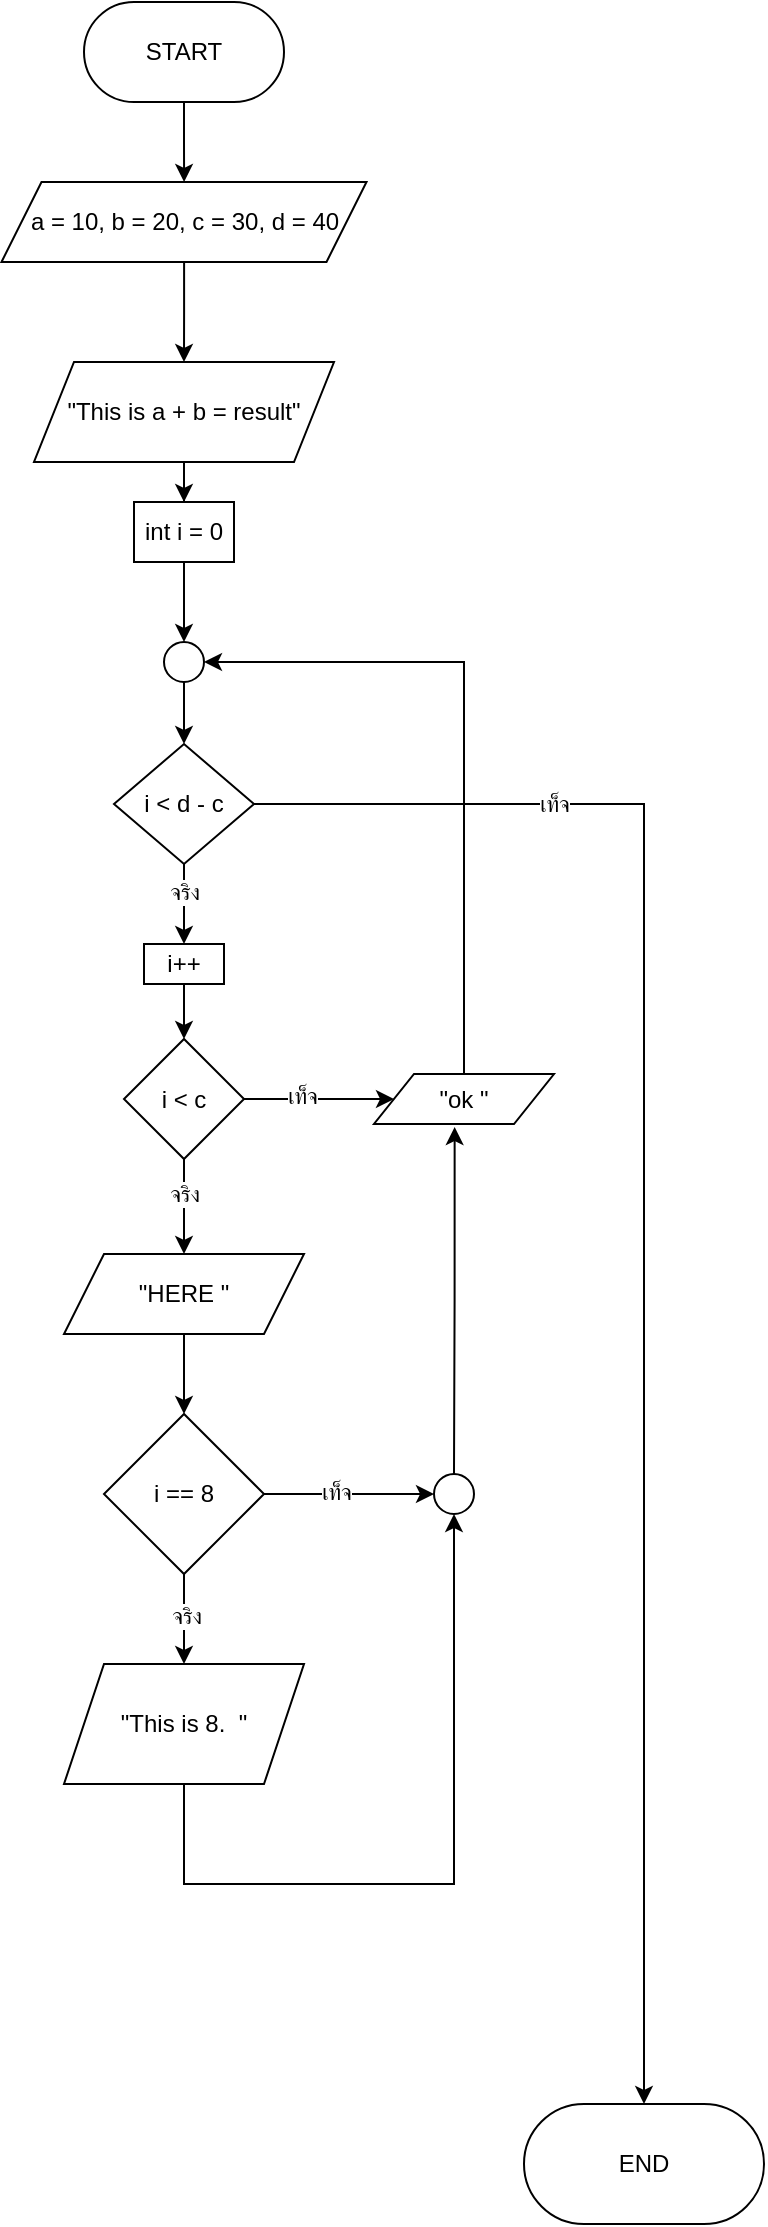 <mxfile version="24.8.8">
  <diagram name="Page-1" id="6CEXomyLAwRN8jJC_tD8">
    <mxGraphModel dx="768" dy="456" grid="1" gridSize="10" guides="1" tooltips="1" connect="1" arrows="1" fold="1" page="1" pageScale="1" pageWidth="827" pageHeight="1169" math="0" shadow="0">
      <root>
        <mxCell id="0" />
        <mxCell id="1" parent="0" />
        <mxCell id="A0GFrFkNihrFGpfzRZG2-8" value="" style="edgeStyle=orthogonalEdgeStyle;rounded=0;orthogonalLoop=1;jettySize=auto;html=1;" edge="1" parent="1" source="A0GFrFkNihrFGpfzRZG2-1" target="A0GFrFkNihrFGpfzRZG2-7">
          <mxGeometry relative="1" as="geometry" />
        </mxCell>
        <mxCell id="A0GFrFkNihrFGpfzRZG2-1" value="START" style="rounded=1;whiteSpace=wrap;html=1;arcSize=50;" vertex="1" parent="1">
          <mxGeometry x="390" y="40" width="100" height="50" as="geometry" />
        </mxCell>
        <mxCell id="A0GFrFkNihrFGpfzRZG2-10" value="" style="edgeStyle=orthogonalEdgeStyle;rounded=0;orthogonalLoop=1;jettySize=auto;html=1;" edge="1" parent="1" source="A0GFrFkNihrFGpfzRZG2-7" target="A0GFrFkNihrFGpfzRZG2-9">
          <mxGeometry relative="1" as="geometry" />
        </mxCell>
        <mxCell id="A0GFrFkNihrFGpfzRZG2-7" value="a = 10, b = 20, c = 30, d = 40" style="shape=parallelogram;perimeter=parallelogramPerimeter;whiteSpace=wrap;html=1;fixedSize=1;rounded=1;arcSize=0;" vertex="1" parent="1">
          <mxGeometry x="348.75" y="130" width="182.5" height="40" as="geometry" />
        </mxCell>
        <mxCell id="A0GFrFkNihrFGpfzRZG2-53" style="edgeStyle=orthogonalEdgeStyle;rounded=0;orthogonalLoop=1;jettySize=auto;html=1;entryX=0.5;entryY=0;entryDx=0;entryDy=0;" edge="1" parent="1" source="A0GFrFkNihrFGpfzRZG2-9" target="A0GFrFkNihrFGpfzRZG2-52">
          <mxGeometry relative="1" as="geometry" />
        </mxCell>
        <mxCell id="A0GFrFkNihrFGpfzRZG2-9" value="&quot;This is a + b = result&quot;" style="shape=parallelogram;perimeter=parallelogramPerimeter;whiteSpace=wrap;html=1;fixedSize=1;rounded=1;arcSize=0;" vertex="1" parent="1">
          <mxGeometry x="365" y="220" width="150" height="50" as="geometry" />
        </mxCell>
        <mxCell id="A0GFrFkNihrFGpfzRZG2-22" value="" style="edgeStyle=orthogonalEdgeStyle;rounded=0;orthogonalLoop=1;jettySize=auto;html=1;" edge="1" parent="1" source="A0GFrFkNihrFGpfzRZG2-16" target="A0GFrFkNihrFGpfzRZG2-21">
          <mxGeometry relative="1" as="geometry" />
        </mxCell>
        <mxCell id="A0GFrFkNihrFGpfzRZG2-29" value="จริง" style="edgeLabel;html=1;align=center;verticalAlign=middle;resizable=0;points=[];" vertex="1" connectable="0" parent="A0GFrFkNihrFGpfzRZG2-22">
          <mxGeometry x="-0.257" y="1" relative="1" as="geometry">
            <mxPoint x="-1" as="offset" />
          </mxGeometry>
        </mxCell>
        <mxCell id="A0GFrFkNihrFGpfzRZG2-26" value="" style="edgeStyle=orthogonalEdgeStyle;rounded=0;orthogonalLoop=1;jettySize=auto;html=1;" edge="1" parent="1" source="A0GFrFkNihrFGpfzRZG2-16" target="A0GFrFkNihrFGpfzRZG2-25">
          <mxGeometry relative="1" as="geometry" />
        </mxCell>
        <mxCell id="A0GFrFkNihrFGpfzRZG2-30" value="เท็จ" style="edgeLabel;html=1;align=center;verticalAlign=middle;resizable=0;points=[];" vertex="1" connectable="0" parent="A0GFrFkNihrFGpfzRZG2-26">
          <mxGeometry x="-0.229" y="2" relative="1" as="geometry">
            <mxPoint as="offset" />
          </mxGeometry>
        </mxCell>
        <mxCell id="A0GFrFkNihrFGpfzRZG2-16" value="i &amp;lt; c" style="rhombus;whiteSpace=wrap;html=1;rounded=1;arcSize=0;" vertex="1" parent="1">
          <mxGeometry x="410" y="558.5" width="60" height="60" as="geometry" />
        </mxCell>
        <mxCell id="A0GFrFkNihrFGpfzRZG2-28" value="" style="edgeStyle=orthogonalEdgeStyle;rounded=0;orthogonalLoop=1;jettySize=auto;html=1;" edge="1" parent="1" source="A0GFrFkNihrFGpfzRZG2-21" target="A0GFrFkNihrFGpfzRZG2-27">
          <mxGeometry relative="1" as="geometry" />
        </mxCell>
        <mxCell id="A0GFrFkNihrFGpfzRZG2-21" value="&quot;HERE &quot;" style="shape=parallelogram;perimeter=parallelogramPerimeter;whiteSpace=wrap;html=1;fixedSize=1;rounded=1;arcSize=0;" vertex="1" parent="1">
          <mxGeometry x="380" y="666" width="120" height="40" as="geometry" />
        </mxCell>
        <mxCell id="A0GFrFkNihrFGpfzRZG2-69" style="edgeStyle=orthogonalEdgeStyle;rounded=0;orthogonalLoop=1;jettySize=auto;html=1;entryX=1;entryY=0.5;entryDx=0;entryDy=0;" edge="1" parent="1" source="A0GFrFkNihrFGpfzRZG2-25" target="A0GFrFkNihrFGpfzRZG2-66">
          <mxGeometry relative="1" as="geometry">
            <Array as="points">
              <mxPoint x="580" y="370" />
            </Array>
          </mxGeometry>
        </mxCell>
        <mxCell id="A0GFrFkNihrFGpfzRZG2-25" value="&quot;ok &quot;" style="shape=parallelogram;perimeter=parallelogramPerimeter;whiteSpace=wrap;html=1;fixedSize=1;rounded=1;arcSize=0;" vertex="1" parent="1">
          <mxGeometry x="535" y="576" width="90" height="25" as="geometry" />
        </mxCell>
        <mxCell id="A0GFrFkNihrFGpfzRZG2-37" value="" style="edgeStyle=orthogonalEdgeStyle;rounded=0;orthogonalLoop=1;jettySize=auto;html=1;" edge="1" parent="1" source="A0GFrFkNihrFGpfzRZG2-27" target="A0GFrFkNihrFGpfzRZG2-36">
          <mxGeometry relative="1" as="geometry" />
        </mxCell>
        <mxCell id="A0GFrFkNihrFGpfzRZG2-44" value="จริง" style="edgeLabel;html=1;align=center;verticalAlign=middle;resizable=0;points=[];" vertex="1" connectable="0" parent="A0GFrFkNihrFGpfzRZG2-37">
          <mxGeometry x="-0.092" y="1" relative="1" as="geometry">
            <mxPoint as="offset" />
          </mxGeometry>
        </mxCell>
        <mxCell id="A0GFrFkNihrFGpfzRZG2-41" value="" style="edgeStyle=orthogonalEdgeStyle;rounded=0;orthogonalLoop=1;jettySize=auto;html=1;" edge="1" parent="1" source="A0GFrFkNihrFGpfzRZG2-27" target="A0GFrFkNihrFGpfzRZG2-39">
          <mxGeometry relative="1" as="geometry" />
        </mxCell>
        <mxCell id="A0GFrFkNihrFGpfzRZG2-43" value="เท็จ" style="edgeLabel;html=1;align=center;verticalAlign=middle;resizable=0;points=[];" vertex="1" connectable="0" parent="A0GFrFkNihrFGpfzRZG2-41">
          <mxGeometry x="-0.159" y="1" relative="1" as="geometry">
            <mxPoint as="offset" />
          </mxGeometry>
        </mxCell>
        <mxCell id="A0GFrFkNihrFGpfzRZG2-27" value="i == 8" style="rhombus;whiteSpace=wrap;html=1;rounded=1;arcSize=0;" vertex="1" parent="1">
          <mxGeometry x="400" y="746" width="80" height="80" as="geometry" />
        </mxCell>
        <mxCell id="A0GFrFkNihrFGpfzRZG2-40" style="edgeStyle=orthogonalEdgeStyle;rounded=0;orthogonalLoop=1;jettySize=auto;html=1;entryX=0.5;entryY=1;entryDx=0;entryDy=0;" edge="1" parent="1" source="A0GFrFkNihrFGpfzRZG2-36" target="A0GFrFkNihrFGpfzRZG2-39">
          <mxGeometry relative="1" as="geometry">
            <Array as="points">
              <mxPoint x="440" y="981" />
              <mxPoint x="575" y="981" />
            </Array>
          </mxGeometry>
        </mxCell>
        <mxCell id="A0GFrFkNihrFGpfzRZG2-36" value="&quot;This is 8.&amp;nbsp; &quot;" style="shape=parallelogram;perimeter=parallelogramPerimeter;whiteSpace=wrap;html=1;fixedSize=1;rounded=1;arcSize=0;" vertex="1" parent="1">
          <mxGeometry x="380" y="871" width="120" height="60" as="geometry" />
        </mxCell>
        <mxCell id="A0GFrFkNihrFGpfzRZG2-39" value="" style="ellipse;whiteSpace=wrap;html=1;aspect=fixed;" vertex="1" parent="1">
          <mxGeometry x="565" y="776" width="20" height="20" as="geometry" />
        </mxCell>
        <mxCell id="A0GFrFkNihrFGpfzRZG2-42" style="edgeStyle=orthogonalEdgeStyle;rounded=0;orthogonalLoop=1;jettySize=auto;html=1;entryX=0.448;entryY=1.06;entryDx=0;entryDy=0;entryPerimeter=0;" edge="1" parent="1" source="A0GFrFkNihrFGpfzRZG2-39" target="A0GFrFkNihrFGpfzRZG2-25">
          <mxGeometry relative="1" as="geometry">
            <Array as="points">
              <mxPoint x="575" y="689" />
            </Array>
          </mxGeometry>
        </mxCell>
        <mxCell id="A0GFrFkNihrFGpfzRZG2-50" value="" style="edgeStyle=orthogonalEdgeStyle;rounded=0;orthogonalLoop=1;jettySize=auto;html=1;" edge="1" parent="1" source="A0GFrFkNihrFGpfzRZG2-46" target="A0GFrFkNihrFGpfzRZG2-49">
          <mxGeometry relative="1" as="geometry" />
        </mxCell>
        <mxCell id="A0GFrFkNihrFGpfzRZG2-57" value="จริง" style="edgeLabel;html=1;align=center;verticalAlign=middle;resizable=0;points=[];" vertex="1" connectable="0" parent="A0GFrFkNihrFGpfzRZG2-50">
          <mxGeometry x="-0.296" relative="1" as="geometry">
            <mxPoint as="offset" />
          </mxGeometry>
        </mxCell>
        <mxCell id="A0GFrFkNihrFGpfzRZG2-58" style="edgeStyle=orthogonalEdgeStyle;rounded=0;orthogonalLoop=1;jettySize=auto;html=1;" edge="1" parent="1" source="A0GFrFkNihrFGpfzRZG2-46" target="A0GFrFkNihrFGpfzRZG2-60">
          <mxGeometry relative="1" as="geometry">
            <mxPoint x="520" y="1031" as="targetPoint" />
            <Array as="points">
              <mxPoint x="670" y="441" />
            </Array>
          </mxGeometry>
        </mxCell>
        <mxCell id="A0GFrFkNihrFGpfzRZG2-61" value="เท็จ" style="edgeLabel;html=1;align=center;verticalAlign=middle;resizable=0;points=[];" vertex="1" connectable="0" parent="A0GFrFkNihrFGpfzRZG2-58">
          <mxGeometry x="-0.917" y="1" relative="1" as="geometry">
            <mxPoint x="115" y="1" as="offset" />
          </mxGeometry>
        </mxCell>
        <mxCell id="A0GFrFkNihrFGpfzRZG2-46" value="i &amp;lt; d - c" style="rhombus;whiteSpace=wrap;html=1;rounded=1;arcSize=0;" vertex="1" parent="1">
          <mxGeometry x="405" y="411" width="70" height="60" as="geometry" />
        </mxCell>
        <mxCell id="A0GFrFkNihrFGpfzRZG2-62" value="" style="edgeStyle=orthogonalEdgeStyle;rounded=0;orthogonalLoop=1;jettySize=auto;html=1;" edge="1" parent="1" source="A0GFrFkNihrFGpfzRZG2-49" target="A0GFrFkNihrFGpfzRZG2-16">
          <mxGeometry relative="1" as="geometry" />
        </mxCell>
        <mxCell id="A0GFrFkNihrFGpfzRZG2-49" value="i++" style="whiteSpace=wrap;html=1;rounded=1;arcSize=0;" vertex="1" parent="1">
          <mxGeometry x="420" y="511" width="40" height="20" as="geometry" />
        </mxCell>
        <mxCell id="A0GFrFkNihrFGpfzRZG2-68" value="" style="edgeStyle=orthogonalEdgeStyle;rounded=0;orthogonalLoop=1;jettySize=auto;html=1;" edge="1" parent="1" source="A0GFrFkNihrFGpfzRZG2-52" target="A0GFrFkNihrFGpfzRZG2-66">
          <mxGeometry relative="1" as="geometry" />
        </mxCell>
        <mxCell id="A0GFrFkNihrFGpfzRZG2-52" value="int i = 0" style="rounded=0;whiteSpace=wrap;html=1;" vertex="1" parent="1">
          <mxGeometry x="415" y="290" width="50" height="30" as="geometry" />
        </mxCell>
        <mxCell id="A0GFrFkNihrFGpfzRZG2-60" value="END" style="rounded=1;whiteSpace=wrap;html=1;arcSize=50;" vertex="1" parent="1">
          <mxGeometry x="610" y="1091" width="120" height="60" as="geometry" />
        </mxCell>
        <mxCell id="A0GFrFkNihrFGpfzRZG2-67" value="" style="edgeStyle=orthogonalEdgeStyle;rounded=0;orthogonalLoop=1;jettySize=auto;html=1;" edge="1" parent="1" source="A0GFrFkNihrFGpfzRZG2-66" target="A0GFrFkNihrFGpfzRZG2-46">
          <mxGeometry relative="1" as="geometry" />
        </mxCell>
        <mxCell id="A0GFrFkNihrFGpfzRZG2-66" value="" style="ellipse;whiteSpace=wrap;html=1;aspect=fixed;" vertex="1" parent="1">
          <mxGeometry x="430" y="360" width="20" height="20" as="geometry" />
        </mxCell>
      </root>
    </mxGraphModel>
  </diagram>
</mxfile>
